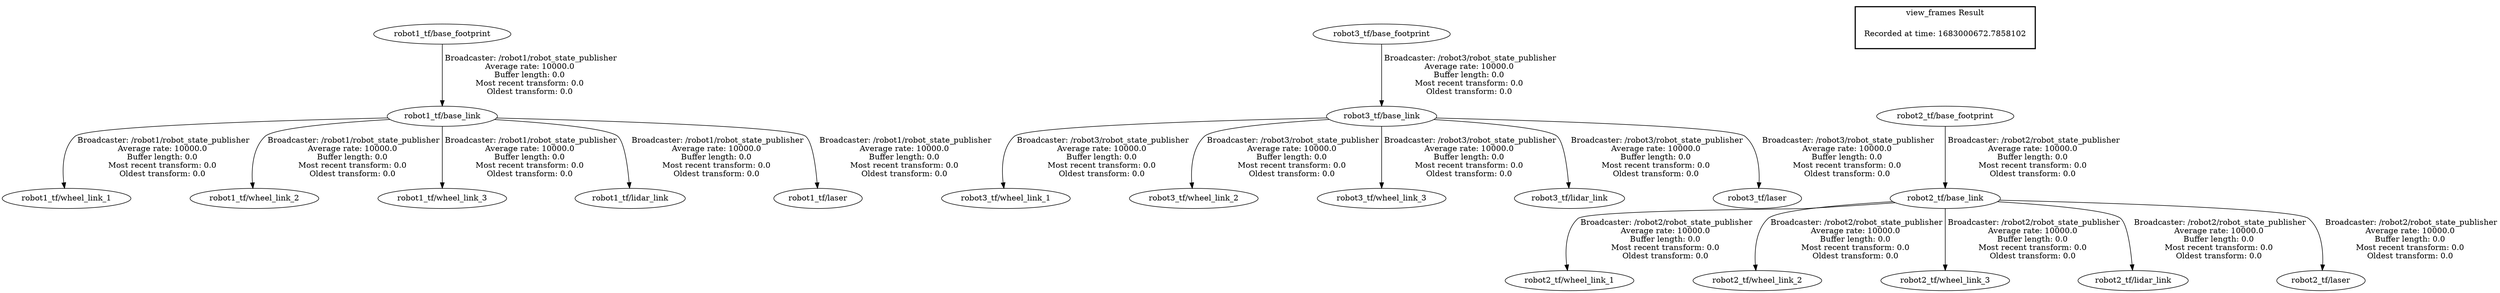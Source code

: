 digraph G {
"robot1_tf/base_link" -> "robot1_tf/wheel_link_1"[label=" Broadcaster: /robot1/robot_state_publisher\nAverage rate: 10000.0\nBuffer length: 0.0\nMost recent transform: 0.0\nOldest transform: 0.0\n"];
"robot1_tf/base_footprint" -> "robot1_tf/base_link"[label=" Broadcaster: /robot1/robot_state_publisher\nAverage rate: 10000.0\nBuffer length: 0.0\nMost recent transform: 0.0\nOldest transform: 0.0\n"];
"robot1_tf/base_link" -> "robot1_tf/wheel_link_2"[label=" Broadcaster: /robot1/robot_state_publisher\nAverage rate: 10000.0\nBuffer length: 0.0\nMost recent transform: 0.0\nOldest transform: 0.0\n"];
"robot1_tf/base_link" -> "robot1_tf/wheel_link_3"[label=" Broadcaster: /robot1/robot_state_publisher\nAverage rate: 10000.0\nBuffer length: 0.0\nMost recent transform: 0.0\nOldest transform: 0.0\n"];
"robot1_tf/base_link" -> "robot1_tf/lidar_link"[label=" Broadcaster: /robot1/robot_state_publisher\nAverage rate: 10000.0\nBuffer length: 0.0\nMost recent transform: 0.0\nOldest transform: 0.0\n"];
"robot1_tf/base_link" -> "robot1_tf/laser"[label=" Broadcaster: /robot1/robot_state_publisher\nAverage rate: 10000.0\nBuffer length: 0.0\nMost recent transform: 0.0\nOldest transform: 0.0\n"];
"robot3_tf/base_link" -> "robot3_tf/wheel_link_1"[label=" Broadcaster: /robot3/robot_state_publisher\nAverage rate: 10000.0\nBuffer length: 0.0\nMost recent transform: 0.0\nOldest transform: 0.0\n"];
"robot3_tf/base_footprint" -> "robot3_tf/base_link"[label=" Broadcaster: /robot3/robot_state_publisher\nAverage rate: 10000.0\nBuffer length: 0.0\nMost recent transform: 0.0\nOldest transform: 0.0\n"];
"robot3_tf/base_link" -> "robot3_tf/wheel_link_2"[label=" Broadcaster: /robot3/robot_state_publisher\nAverage rate: 10000.0\nBuffer length: 0.0\nMost recent transform: 0.0\nOldest transform: 0.0\n"];
"robot3_tf/base_link" -> "robot3_tf/wheel_link_3"[label=" Broadcaster: /robot3/robot_state_publisher\nAverage rate: 10000.0\nBuffer length: 0.0\nMost recent transform: 0.0\nOldest transform: 0.0\n"];
"robot3_tf/base_link" -> "robot3_tf/lidar_link"[label=" Broadcaster: /robot3/robot_state_publisher\nAverage rate: 10000.0\nBuffer length: 0.0\nMost recent transform: 0.0\nOldest transform: 0.0\n"];
"robot3_tf/base_link" -> "robot3_tf/laser"[label=" Broadcaster: /robot3/robot_state_publisher\nAverage rate: 10000.0\nBuffer length: 0.0\nMost recent transform: 0.0\nOldest transform: 0.0\n"];
"robot2_tf/base_link" -> "robot2_tf/wheel_link_1"[label=" Broadcaster: /robot2/robot_state_publisher\nAverage rate: 10000.0\nBuffer length: 0.0\nMost recent transform: 0.0\nOldest transform: 0.0\n"];
"robot2_tf/base_footprint" -> "robot2_tf/base_link"[label=" Broadcaster: /robot2/robot_state_publisher\nAverage rate: 10000.0\nBuffer length: 0.0\nMost recent transform: 0.0\nOldest transform: 0.0\n"];
"robot2_tf/base_link" -> "robot2_tf/wheel_link_2"[label=" Broadcaster: /robot2/robot_state_publisher\nAverage rate: 10000.0\nBuffer length: 0.0\nMost recent transform: 0.0\nOldest transform: 0.0\n"];
"robot2_tf/base_link" -> "robot2_tf/wheel_link_3"[label=" Broadcaster: /robot2/robot_state_publisher\nAverage rate: 10000.0\nBuffer length: 0.0\nMost recent transform: 0.0\nOldest transform: 0.0\n"];
"robot2_tf/base_link" -> "robot2_tf/lidar_link"[label=" Broadcaster: /robot2/robot_state_publisher\nAverage rate: 10000.0\nBuffer length: 0.0\nMost recent transform: 0.0\nOldest transform: 0.0\n"];
"robot2_tf/base_link" -> "robot2_tf/laser"[label=" Broadcaster: /robot2/robot_state_publisher\nAverage rate: 10000.0\nBuffer length: 0.0\nMost recent transform: 0.0\nOldest transform: 0.0\n"];
edge [style=invis];
 subgraph cluster_legend { style=bold; color=black; label ="view_frames Result";
"Recorded at time: 1683000672.7858102"[ shape=plaintext ] ;
}->"robot2_tf/base_footprint";
}